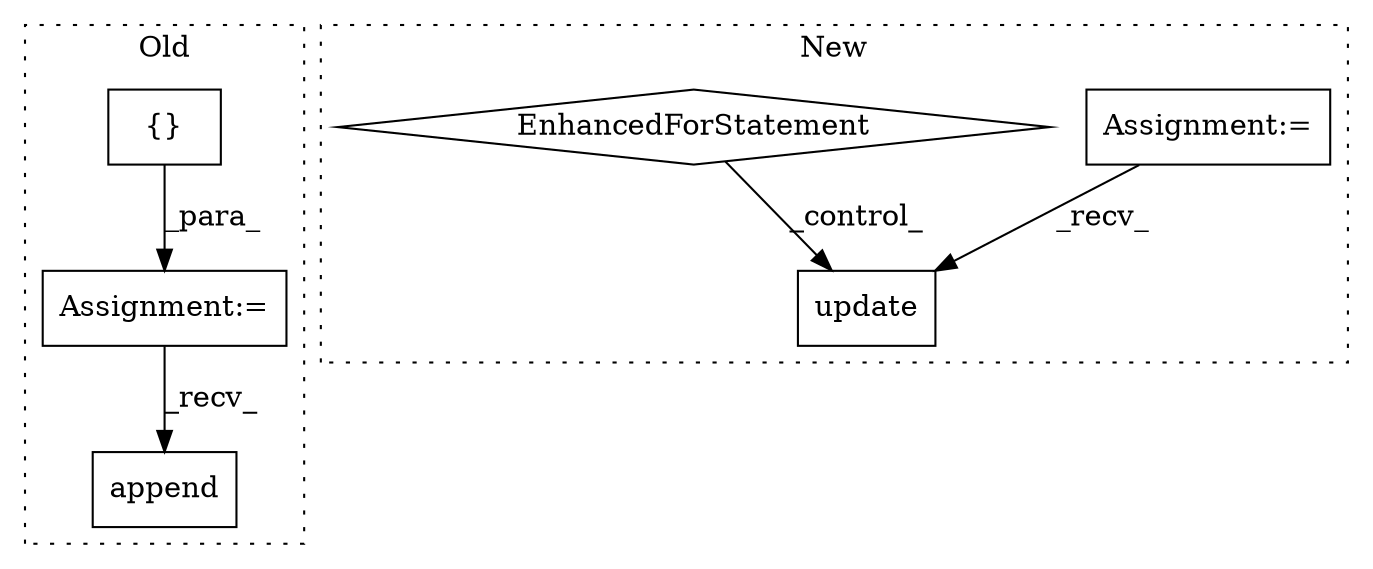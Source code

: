 digraph G {
subgraph cluster0 {
1 [label="append" a="32" s="1664,1704" l="7,1" shape="box"];
4 [label="{}" a="4" s="1508" l="2" shape="box"];
5 [label="Assignment:=" a="7" s="1498" l="1" shape="box"];
label = "Old";
style="dotted";
}
subgraph cluster1 {
2 [label="update" a="32" s="2463,2477" l="7,1" shape="box"];
3 [label="Assignment:=" a="7" s="2220" l="1" shape="box"];
6 [label="EnhancedForStatement" a="70" s="2309,2419" l="75,2" shape="diamond"];
label = "New";
style="dotted";
}
3 -> 2 [label="_recv_"];
4 -> 5 [label="_para_"];
5 -> 1 [label="_recv_"];
6 -> 2 [label="_control_"];
}